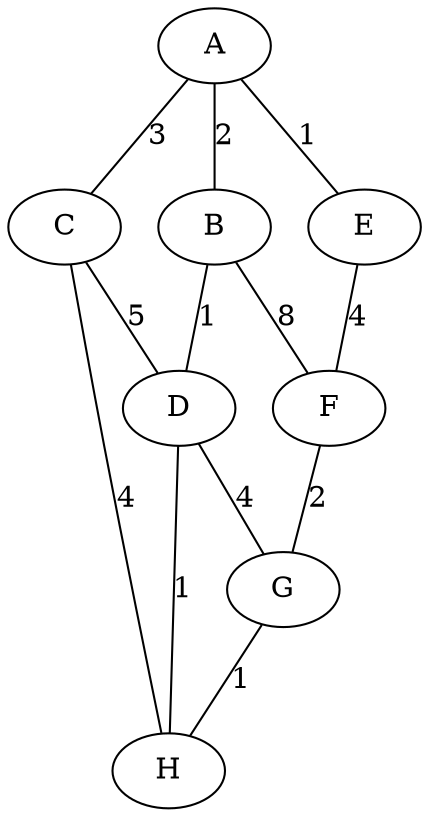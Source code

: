 graph G {

{rank = same; C B E }
{rank = same; D F }

A -- B[label="2"];
A -- C[label="3"];
A -- E[label="1"];
B -- D[label="1"];
B -- F[label="8"];
C -- D[label="5"];
C -- H[label="4"];
D -- G[label="4"];
D -- H[label="1"];
E -- F[label="4"];
F -- G[label="2"];
G -- H[label="1"];

}